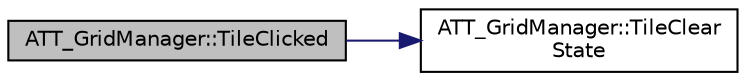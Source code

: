 digraph "ATT_GridManager::TileClicked"
{
 // LATEX_PDF_SIZE
  edge [fontname="Helvetica",fontsize="10",labelfontname="Helvetica",labelfontsize="10"];
  node [fontname="Helvetica",fontsize="10",shape=record];
  rankdir="LR";
  Node79 [label="ATT_GridManager::TileClicked",height=0.2,width=0.4,color="black", fillcolor="grey75", style="filled", fontcolor="black",tooltip="Tile Effect -Set this tile as clicked."];
  Node79 -> Node80 [color="midnightblue",fontsize="10",style="solid",fontname="Helvetica"];
  Node80 [label="ATT_GridManager::TileClear\lState",height=0.2,width=0.4,color="black", fillcolor="white", style="filled",URL="$class_a_t_t___grid_manager.html#a5bcea6c5c60adcfb537a996c0eede4a5",tooltip="Tile Effect - Reset all altered tiles to their original state."];
}
